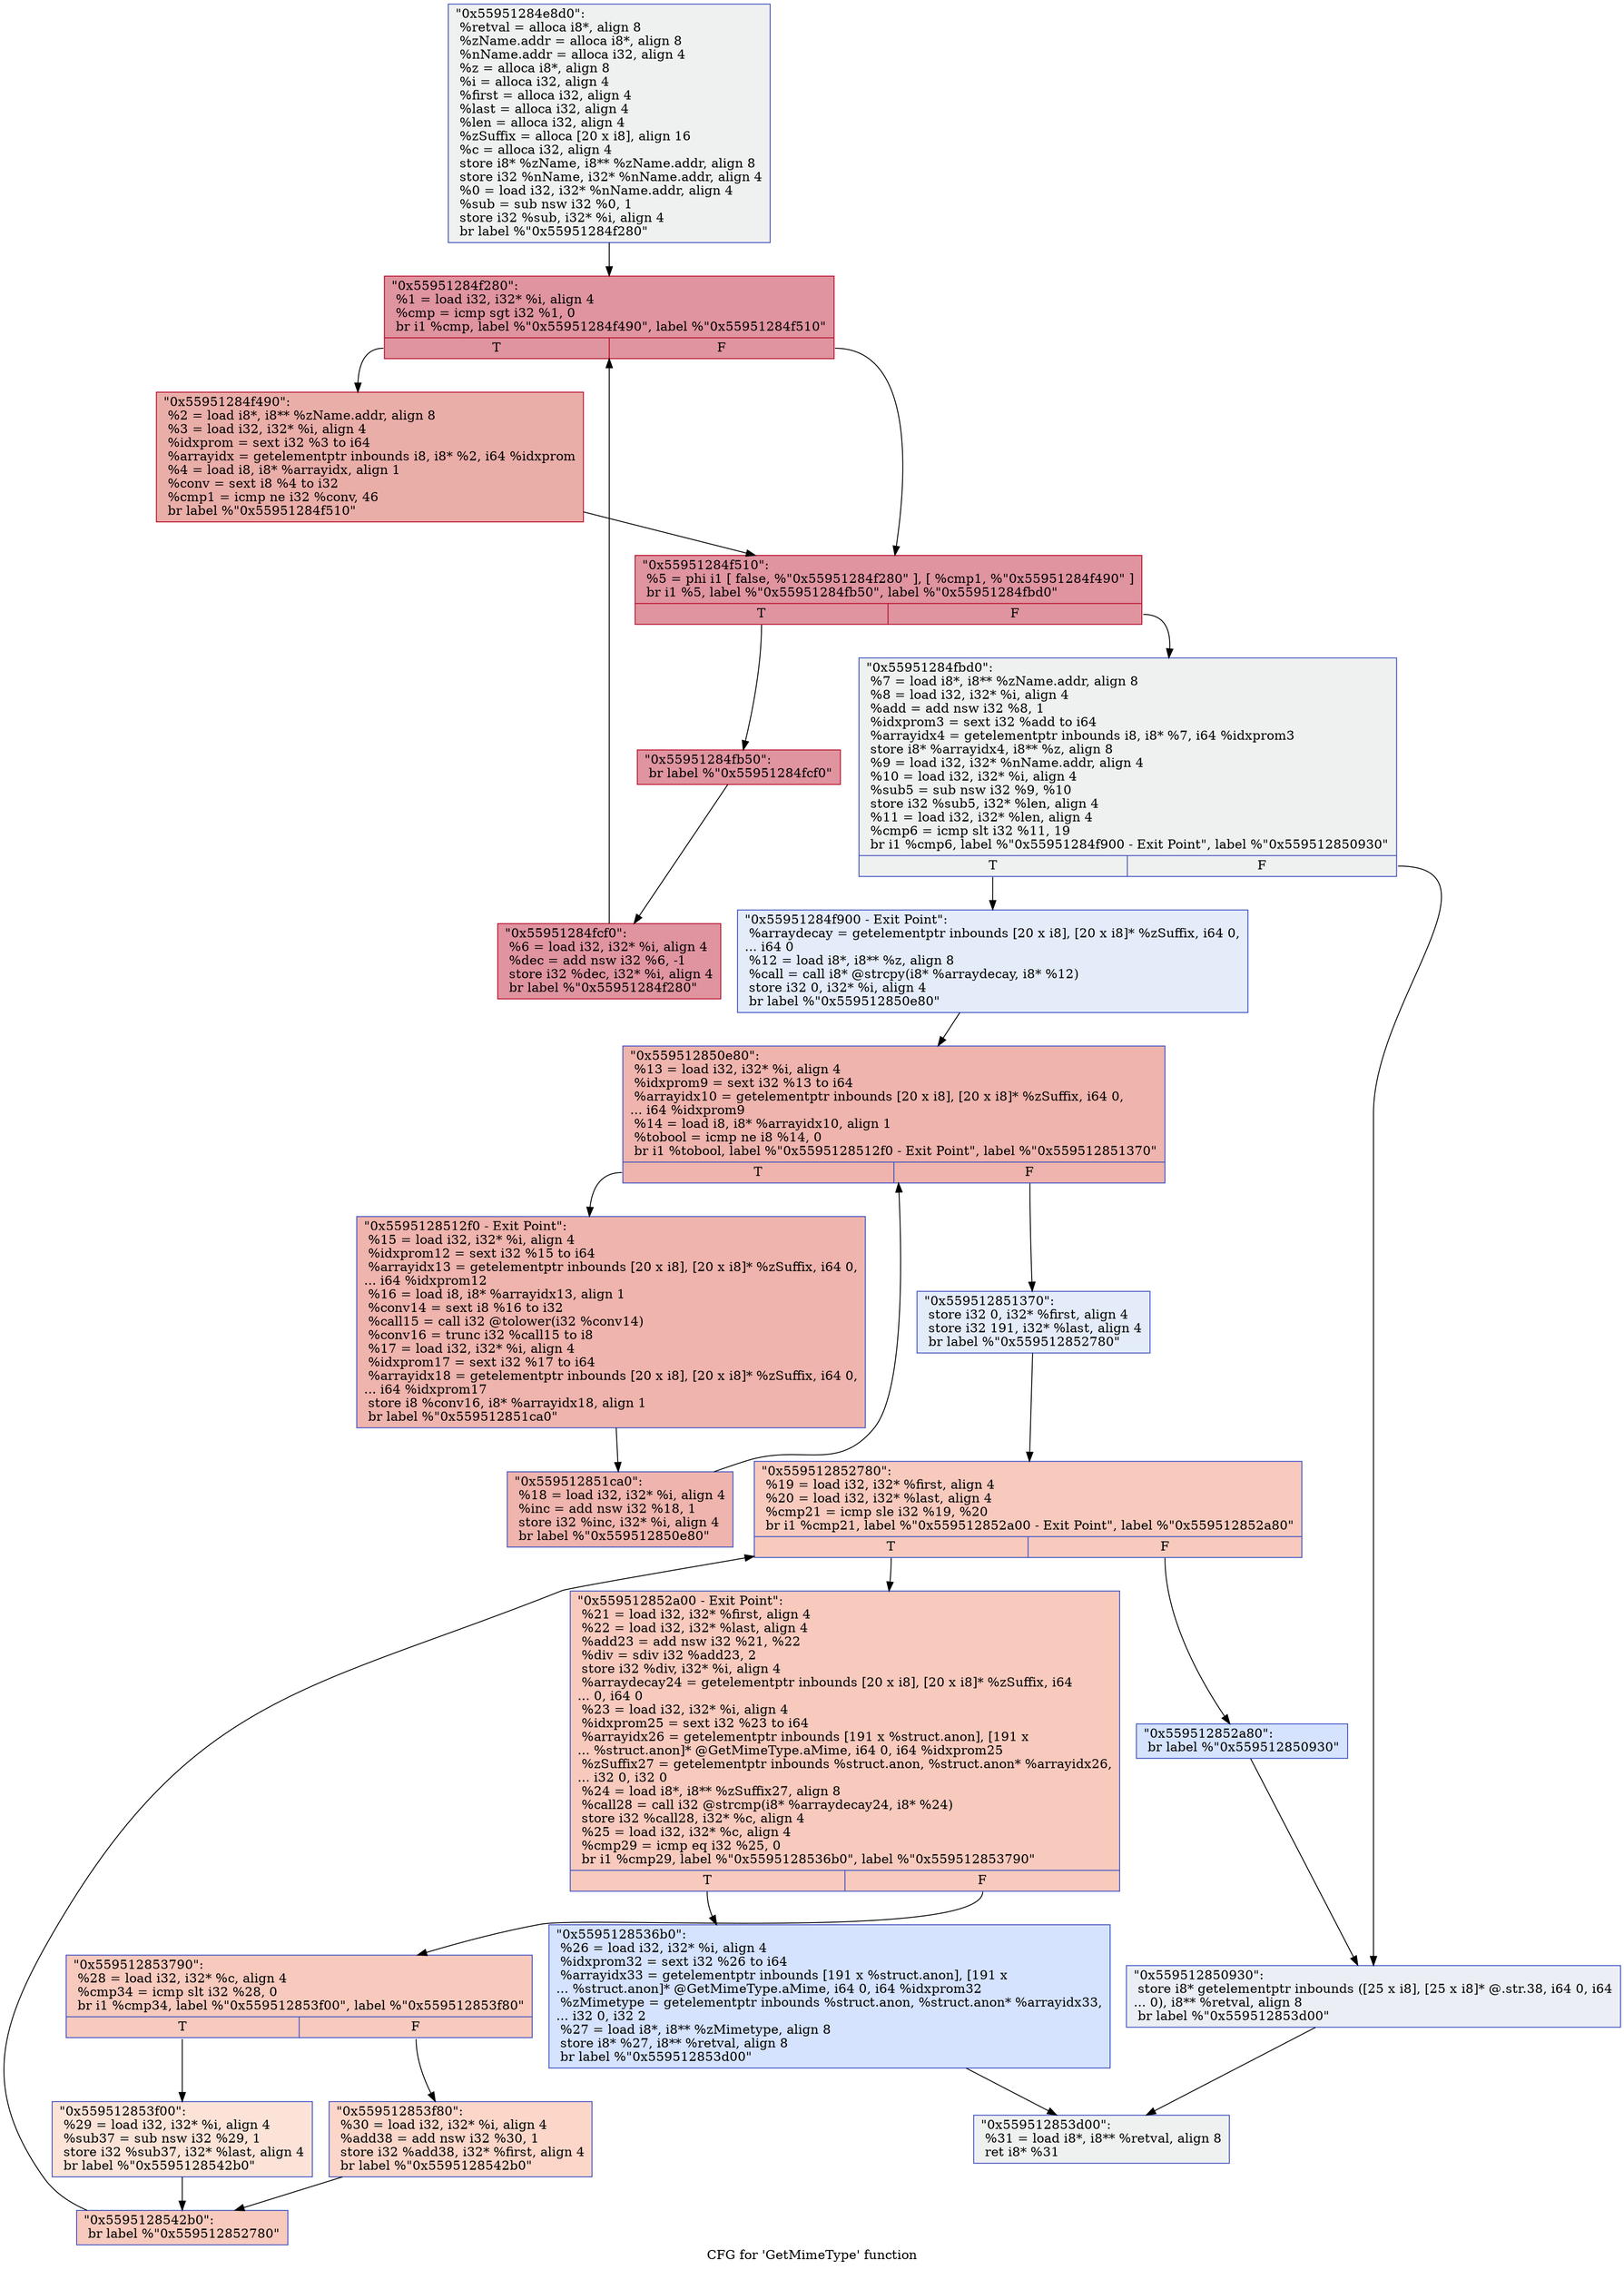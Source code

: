 digraph "CFG for 'GetMimeType' function" {
	label="CFG for 'GetMimeType' function";

	Node0x55951284e8d0 [shape=record,color="#3d50c3ff", style=filled, fillcolor="#dbdcde70",label="{\"0x55951284e8d0\":\l  %retval = alloca i8*, align 8\l  %zName.addr = alloca i8*, align 8\l  %nName.addr = alloca i32, align 4\l  %z = alloca i8*, align 8\l  %i = alloca i32, align 4\l  %first = alloca i32, align 4\l  %last = alloca i32, align 4\l  %len = alloca i32, align 4\l  %zSuffix = alloca [20 x i8], align 16\l  %c = alloca i32, align 4\l  store i8* %zName, i8** %zName.addr, align 8\l  store i32 %nName, i32* %nName.addr, align 4\l  %0 = load i32, i32* %nName.addr, align 4\l  %sub = sub nsw i32 %0, 1\l  store i32 %sub, i32* %i, align 4\l  br label %\"0x55951284f280\"\l}"];
	Node0x55951284e8d0 -> Node0x55951284f280;
	Node0x55951284f280 [shape=record,color="#b70d28ff", style=filled, fillcolor="#b70d2870",label="{\"0x55951284f280\":                                 \l  %1 = load i32, i32* %i, align 4\l  %cmp = icmp sgt i32 %1, 0\l  br i1 %cmp, label %\"0x55951284f490\", label %\"0x55951284f510\"\l|{<s0>T|<s1>F}}"];
	Node0x55951284f280:s0 -> Node0x55951284f490;
	Node0x55951284f280:s1 -> Node0x55951284f510;
	Node0x55951284f490 [shape=record,color="#b70d28ff", style=filled, fillcolor="#d0473d70",label="{\"0x55951284f490\":                                 \l  %2 = load i8*, i8** %zName.addr, align 8\l  %3 = load i32, i32* %i, align 4\l  %idxprom = sext i32 %3 to i64\l  %arrayidx = getelementptr inbounds i8, i8* %2, i64 %idxprom\l  %4 = load i8, i8* %arrayidx, align 1\l  %conv = sext i8 %4 to i32\l  %cmp1 = icmp ne i32 %conv, 46\l  br label %\"0x55951284f510\"\l}"];
	Node0x55951284f490 -> Node0x55951284f510;
	Node0x55951284f510 [shape=record,color="#b70d28ff", style=filled, fillcolor="#b70d2870",label="{\"0x55951284f510\":                                 \l  %5 = phi i1 [ false, %\"0x55951284f280\" ], [ %cmp1, %\"0x55951284f490\" ]\l  br i1 %5, label %\"0x55951284fb50\", label %\"0x55951284fbd0\"\l|{<s0>T|<s1>F}}"];
	Node0x55951284f510:s0 -> Node0x55951284fb50;
	Node0x55951284f510:s1 -> Node0x55951284fbd0;
	Node0x55951284fb50 [shape=record,color="#b70d28ff", style=filled, fillcolor="#b70d2870",label="{\"0x55951284fb50\":                                 \l  br label %\"0x55951284fcf0\"\l}"];
	Node0x55951284fb50 -> Node0x55951284fcf0;
	Node0x55951284fcf0 [shape=record,color="#b70d28ff", style=filled, fillcolor="#b70d2870",label="{\"0x55951284fcf0\":                                 \l  %6 = load i32, i32* %i, align 4\l  %dec = add nsw i32 %6, -1\l  store i32 %dec, i32* %i, align 4\l  br label %\"0x55951284f280\"\l}"];
	Node0x55951284fcf0 -> Node0x55951284f280;
	Node0x55951284fbd0 [shape=record,color="#3d50c3ff", style=filled, fillcolor="#dbdcde70",label="{\"0x55951284fbd0\":                                 \l  %7 = load i8*, i8** %zName.addr, align 8\l  %8 = load i32, i32* %i, align 4\l  %add = add nsw i32 %8, 1\l  %idxprom3 = sext i32 %add to i64\l  %arrayidx4 = getelementptr inbounds i8, i8* %7, i64 %idxprom3\l  store i8* %arrayidx4, i8** %z, align 8\l  %9 = load i32, i32* %nName.addr, align 4\l  %10 = load i32, i32* %i, align 4\l  %sub5 = sub nsw i32 %9, %10\l  store i32 %sub5, i32* %len, align 4\l  %11 = load i32, i32* %len, align 4\l  %cmp6 = icmp slt i32 %11, 19\l  br i1 %cmp6, label %\"0x55951284f900 - Exit Point\", label %\"0x559512850930\"\l|{<s0>T|<s1>F}}"];
	Node0x55951284fbd0:s0 -> Node0x55951284f900;
	Node0x55951284fbd0:s1 -> Node0x559512850930;
	Node0x55951284f900 [shape=record,color="#3d50c3ff", style=filled, fillcolor="#c1d4f470",label="{\"0x55951284f900 - Exit Point\":                    \l  %arraydecay = getelementptr inbounds [20 x i8], [20 x i8]* %zSuffix, i64 0,\l... i64 0\l  %12 = load i8*, i8** %z, align 8\l  %call = call i8* @strcpy(i8* %arraydecay, i8* %12)\l  store i32 0, i32* %i, align 4\l  br label %\"0x559512850e80\"\l}"];
	Node0x55951284f900 -> Node0x559512850e80;
	Node0x559512850e80 [shape=record,color="#3d50c3ff", style=filled, fillcolor="#d8564670",label="{\"0x559512850e80\":                                 \l  %13 = load i32, i32* %i, align 4\l  %idxprom9 = sext i32 %13 to i64\l  %arrayidx10 = getelementptr inbounds [20 x i8], [20 x i8]* %zSuffix, i64 0,\l... i64 %idxprom9\l  %14 = load i8, i8* %arrayidx10, align 1\l  %tobool = icmp ne i8 %14, 0\l  br i1 %tobool, label %\"0x5595128512f0 - Exit Point\", label %\"0x559512851370\"\l|{<s0>T|<s1>F}}"];
	Node0x559512850e80:s0 -> Node0x5595128512f0;
	Node0x559512850e80:s1 -> Node0x559512851370;
	Node0x5595128512f0 [shape=record,color="#3d50c3ff", style=filled, fillcolor="#d8564670",label="{\"0x5595128512f0 - Exit Point\":                    \l  %15 = load i32, i32* %i, align 4\l  %idxprom12 = sext i32 %15 to i64\l  %arrayidx13 = getelementptr inbounds [20 x i8], [20 x i8]* %zSuffix, i64 0,\l... i64 %idxprom12\l  %16 = load i8, i8* %arrayidx13, align 1\l  %conv14 = sext i8 %16 to i32\l  %call15 = call i32 @tolower(i32 %conv14)\l  %conv16 = trunc i32 %call15 to i8\l  %17 = load i32, i32* %i, align 4\l  %idxprom17 = sext i32 %17 to i64\l  %arrayidx18 = getelementptr inbounds [20 x i8], [20 x i8]* %zSuffix, i64 0,\l... i64 %idxprom17\l  store i8 %conv16, i8* %arrayidx18, align 1\l  br label %\"0x559512851ca0\"\l}"];
	Node0x5595128512f0 -> Node0x559512851ca0;
	Node0x559512851ca0 [shape=record,color="#3d50c3ff", style=filled, fillcolor="#d8564670",label="{\"0x559512851ca0\":                                 \l  %18 = load i32, i32* %i, align 4\l  %inc = add nsw i32 %18, 1\l  store i32 %inc, i32* %i, align 4\l  br label %\"0x559512850e80\"\l}"];
	Node0x559512851ca0 -> Node0x559512850e80;
	Node0x559512851370 [shape=record,color="#3d50c3ff", style=filled, fillcolor="#c1d4f470",label="{\"0x559512851370\":                                 \l  store i32 0, i32* %first, align 4\l  store i32 191, i32* %last, align 4\l  br label %\"0x559512852780\"\l}"];
	Node0x559512851370 -> Node0x559512852780;
	Node0x559512852780 [shape=record,color="#3d50c3ff", style=filled, fillcolor="#ef886b70",label="{\"0x559512852780\":                                 \l  %19 = load i32, i32* %first, align 4\l  %20 = load i32, i32* %last, align 4\l  %cmp21 = icmp sle i32 %19, %20\l  br i1 %cmp21, label %\"0x559512852a00 - Exit Point\", label %\"0x559512852a80\"\l|{<s0>T|<s1>F}}"];
	Node0x559512852780:s0 -> Node0x559512852a00;
	Node0x559512852780:s1 -> Node0x559512852a80;
	Node0x559512852a00 [shape=record,color="#3d50c3ff", style=filled, fillcolor="#ef886b70",label="{\"0x559512852a00 - Exit Point\":                    \l  %21 = load i32, i32* %first, align 4\l  %22 = load i32, i32* %last, align 4\l  %add23 = add nsw i32 %21, %22\l  %div = sdiv i32 %add23, 2\l  store i32 %div, i32* %i, align 4\l  %arraydecay24 = getelementptr inbounds [20 x i8], [20 x i8]* %zSuffix, i64\l... 0, i64 0\l  %23 = load i32, i32* %i, align 4\l  %idxprom25 = sext i32 %23 to i64\l  %arrayidx26 = getelementptr inbounds [191 x %struct.anon], [191 x\l... %struct.anon]* @GetMimeType.aMime, i64 0, i64 %idxprom25\l  %zSuffix27 = getelementptr inbounds %struct.anon, %struct.anon* %arrayidx26,\l... i32 0, i32 0\l  %24 = load i8*, i8** %zSuffix27, align 8\l  %call28 = call i32 @strcmp(i8* %arraydecay24, i8* %24)\l  store i32 %call28, i32* %c, align 4\l  %25 = load i32, i32* %c, align 4\l  %cmp29 = icmp eq i32 %25, 0\l  br i1 %cmp29, label %\"0x5595128536b0\", label %\"0x559512853790\"\l|{<s0>T|<s1>F}}"];
	Node0x559512852a00:s0 -> Node0x5595128536b0;
	Node0x559512852a00:s1 -> Node0x559512853790;
	Node0x5595128536b0 [shape=record,color="#3d50c3ff", style=filled, fillcolor="#a1c0ff70",label="{\"0x5595128536b0\":                                 \l  %26 = load i32, i32* %i, align 4\l  %idxprom32 = sext i32 %26 to i64\l  %arrayidx33 = getelementptr inbounds [191 x %struct.anon], [191 x\l... %struct.anon]* @GetMimeType.aMime, i64 0, i64 %idxprom32\l  %zMimetype = getelementptr inbounds %struct.anon, %struct.anon* %arrayidx33,\l... i32 0, i32 2\l  %27 = load i8*, i8** %zMimetype, align 8\l  store i8* %27, i8** %retval, align 8\l  br label %\"0x559512853d00\"\l}"];
	Node0x5595128536b0 -> Node0x559512853d00;
	Node0x559512853790 [shape=record,color="#3d50c3ff", style=filled, fillcolor="#ef886b70",label="{\"0x559512853790\":                                 \l  %28 = load i32, i32* %c, align 4\l  %cmp34 = icmp slt i32 %28, 0\l  br i1 %cmp34, label %\"0x559512853f00\", label %\"0x559512853f80\"\l|{<s0>T|<s1>F}}"];
	Node0x559512853790:s0 -> Node0x559512853f00;
	Node0x559512853790:s1 -> Node0x559512853f80;
	Node0x559512853f00 [shape=record,color="#3d50c3ff", style=filled, fillcolor="#f6bfa670",label="{\"0x559512853f00\":                                 \l  %29 = load i32, i32* %i, align 4\l  %sub37 = sub nsw i32 %29, 1\l  store i32 %sub37, i32* %last, align 4\l  br label %\"0x5595128542b0\"\l}"];
	Node0x559512853f00 -> Node0x5595128542b0;
	Node0x559512853f80 [shape=record,color="#3d50c3ff", style=filled, fillcolor="#f6a38570",label="{\"0x559512853f80\":                                 \l  %30 = load i32, i32* %i, align 4\l  %add38 = add nsw i32 %30, 1\l  store i32 %add38, i32* %first, align 4\l  br label %\"0x5595128542b0\"\l}"];
	Node0x559512853f80 -> Node0x5595128542b0;
	Node0x5595128542b0 [shape=record,color="#3d50c3ff", style=filled, fillcolor="#ef886b70",label="{\"0x5595128542b0\":                                 \l  br label %\"0x559512852780\"\l}"];
	Node0x5595128542b0 -> Node0x559512852780;
	Node0x559512852a80 [shape=record,color="#3d50c3ff", style=filled, fillcolor="#a1c0ff70",label="{\"0x559512852a80\":                                 \l  br label %\"0x559512850930\"\l}"];
	Node0x559512852a80 -> Node0x559512850930;
	Node0x559512850930 [shape=record,color="#3d50c3ff", style=filled, fillcolor="#d1dae970",label="{\"0x559512850930\":                                 \l  store i8* getelementptr inbounds ([25 x i8], [25 x i8]* @.str.38, i64 0, i64\l... 0), i8** %retval, align 8\l  br label %\"0x559512853d00\"\l}"];
	Node0x559512850930 -> Node0x559512853d00;
	Node0x559512853d00 [shape=record,color="#3d50c3ff", style=filled, fillcolor="#dbdcde70",label="{\"0x559512853d00\":                                 \l  %31 = load i8*, i8** %retval, align 8\l  ret i8* %31\l}"];
}
